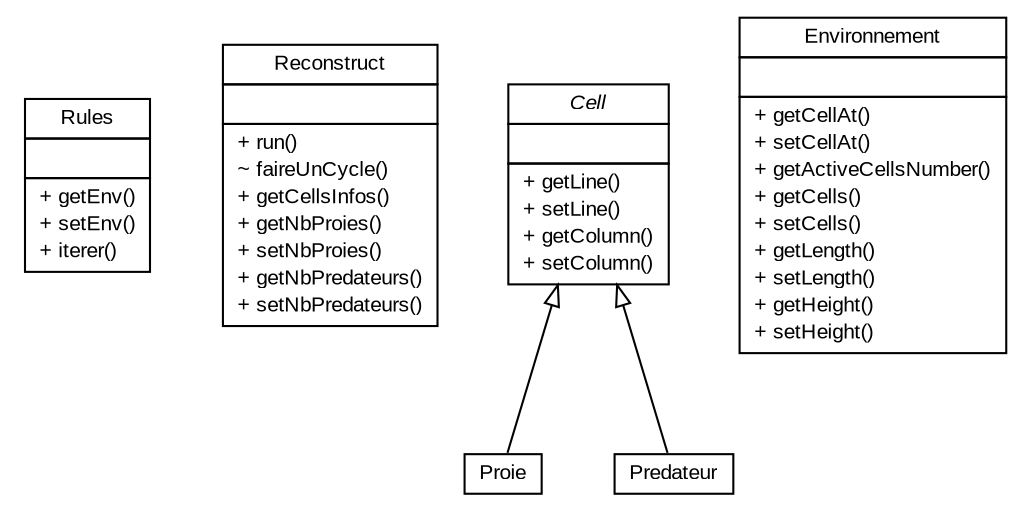 #!/usr/local/bin/dot
#
# Class diagram 
# Generated by UMLGraph version 5.4 (http://www.umlgraph.org/)
#

digraph G {
	edge [fontname="arial",fontsize=10,labelfontname="arial",labelfontsize=10];
	node [fontname="arial",fontsize=10,shape=plaintext];
	nodesep=0.25;
	ranksep=0.5;
	// Metier.Rules
	c12 [label=<<table title="Metier.Rules" border="0" cellborder="1" cellspacing="0" cellpadding="2" port="p" href="./Rules.html">
		<tr><td><table border="0" cellspacing="0" cellpadding="1">
<tr><td align="center" balign="center"> Rules </td></tr>
		</table></td></tr>
		<tr><td><table border="0" cellspacing="0" cellpadding="1">
<tr><td align="left" balign="left">  </td></tr>
		</table></td></tr>
		<tr><td><table border="0" cellspacing="0" cellpadding="1">
<tr><td align="left" balign="left"> + getEnv() </td></tr>
<tr><td align="left" balign="left"> + setEnv() </td></tr>
<tr><td align="left" balign="left"> + iterer() </td></tr>
		</table></td></tr>
		</table>>, URL="./Rules.html", fontname="arial", fontcolor="black", fontsize=10.0];
	// Metier.Reconstruct
	c13 [label=<<table title="Metier.Reconstruct" border="0" cellborder="1" cellspacing="0" cellpadding="2" port="p" href="./Reconstruct.html">
		<tr><td><table border="0" cellspacing="0" cellpadding="1">
<tr><td align="center" balign="center"> Reconstruct </td></tr>
		</table></td></tr>
		<tr><td><table border="0" cellspacing="0" cellpadding="1">
<tr><td align="left" balign="left">  </td></tr>
		</table></td></tr>
		<tr><td><table border="0" cellspacing="0" cellpadding="1">
<tr><td align="left" balign="left"> + run() </td></tr>
<tr><td align="left" balign="left"> ~ faireUnCycle() </td></tr>
<tr><td align="left" balign="left"> + getCellsInfos() </td></tr>
<tr><td align="left" balign="left"> + getNbProies() </td></tr>
<tr><td align="left" balign="left"> + setNbProies() </td></tr>
<tr><td align="left" balign="left"> + getNbPredateurs() </td></tr>
<tr><td align="left" balign="left"> + setNbPredateurs() </td></tr>
		</table></td></tr>
		</table>>, URL="./Reconstruct.html", fontname="arial", fontcolor="black", fontsize=10.0];
	// Metier.Proie
	c14 [label=<<table title="Metier.Proie" border="0" cellborder="1" cellspacing="0" cellpadding="2" port="p" href="./Proie.html">
		<tr><td><table border="0" cellspacing="0" cellpadding="1">
<tr><td align="center" balign="center"> Proie </td></tr>
		</table></td></tr>
		</table>>, URL="./Proie.html", fontname="arial", fontcolor="black", fontsize=10.0];
	// Metier.Predateur
	c15 [label=<<table title="Metier.Predateur" border="0" cellborder="1" cellspacing="0" cellpadding="2" port="p" href="./Predateur.html">
		<tr><td><table border="0" cellspacing="0" cellpadding="1">
<tr><td align="center" balign="center"> Predateur </td></tr>
		</table></td></tr>
		</table>>, URL="./Predateur.html", fontname="arial", fontcolor="black", fontsize=10.0];
	// Metier.Environnement
	c16 [label=<<table title="Metier.Environnement" border="0" cellborder="1" cellspacing="0" cellpadding="2" port="p" href="./Environnement.html">
		<tr><td><table border="0" cellspacing="0" cellpadding="1">
<tr><td align="center" balign="center"> Environnement </td></tr>
		</table></td></tr>
		<tr><td><table border="0" cellspacing="0" cellpadding="1">
<tr><td align="left" balign="left">  </td></tr>
		</table></td></tr>
		<tr><td><table border="0" cellspacing="0" cellpadding="1">
<tr><td align="left" balign="left"> + getCellAt() </td></tr>
<tr><td align="left" balign="left"> + setCellAt() </td></tr>
<tr><td align="left" balign="left"> + getActiveCellsNumber() </td></tr>
<tr><td align="left" balign="left"> + getCells() </td></tr>
<tr><td align="left" balign="left"> + setCells() </td></tr>
<tr><td align="left" balign="left"> + getLength() </td></tr>
<tr><td align="left" balign="left"> + setLength() </td></tr>
<tr><td align="left" balign="left"> + getHeight() </td></tr>
<tr><td align="left" balign="left"> + setHeight() </td></tr>
		</table></td></tr>
		</table>>, URL="./Environnement.html", fontname="arial", fontcolor="black", fontsize=10.0];
	// Metier.Cell
	c17 [label=<<table title="Metier.Cell" border="0" cellborder="1" cellspacing="0" cellpadding="2" port="p" href="./Cell.html">
		<tr><td><table border="0" cellspacing="0" cellpadding="1">
<tr><td align="center" balign="center"><font face="arial italic"> Cell </font></td></tr>
		</table></td></tr>
		<tr><td><table border="0" cellspacing="0" cellpadding="1">
<tr><td align="left" balign="left">  </td></tr>
		</table></td></tr>
		<tr><td><table border="0" cellspacing="0" cellpadding="1">
<tr><td align="left" balign="left"> + getLine() </td></tr>
<tr><td align="left" balign="left"> + setLine() </td></tr>
<tr><td align="left" balign="left"> + getColumn() </td></tr>
<tr><td align="left" balign="left"> + setColumn() </td></tr>
		</table></td></tr>
		</table>>, URL="./Cell.html", fontname="arial", fontcolor="black", fontsize=10.0];
	//Metier.Proie extends Metier.Cell
	c17:p -> c14:p [dir=back,arrowtail=empty];
	//Metier.Predateur extends Metier.Cell
	c17:p -> c15:p [dir=back,arrowtail=empty];
}

